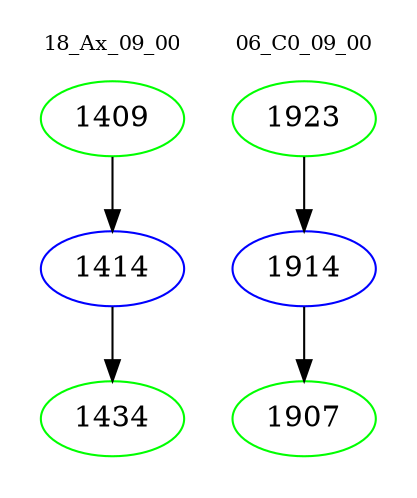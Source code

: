digraph{
subgraph cluster_0 {
color = white
label = "18_Ax_09_00";
fontsize=10;
T0_1409 [label="1409", color="green"]
T0_1409 -> T0_1414 [color="black"]
T0_1414 [label="1414", color="blue"]
T0_1414 -> T0_1434 [color="black"]
T0_1434 [label="1434", color="green"]
}
subgraph cluster_1 {
color = white
label = "06_C0_09_00";
fontsize=10;
T1_1923 [label="1923", color="green"]
T1_1923 -> T1_1914 [color="black"]
T1_1914 [label="1914", color="blue"]
T1_1914 -> T1_1907 [color="black"]
T1_1907 [label="1907", color="green"]
}
}
